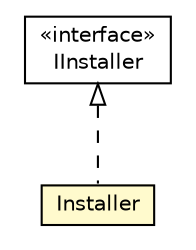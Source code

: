#!/usr/local/bin/dot
#
# Class diagram 
# Generated by UMLGraph version R5_6-24-gf6e263 (http://www.umlgraph.org/)
#

digraph G {
	edge [fontname="Helvetica",fontsize=10,labelfontname="Helvetica",labelfontsize=10];
	node [fontname="Helvetica",fontsize=10,shape=plaintext];
	nodesep=0.25;
	ranksep=0.5;
	// org.universAAL.tools.ucc.api.IInstaller
	c4779023 [label=<<table title="org.universAAL.tools.ucc.api.IInstaller" border="0" cellborder="1" cellspacing="0" cellpadding="2" port="p" href="../IInstaller.html">
		<tr><td><table border="0" cellspacing="0" cellpadding="1">
<tr><td align="center" balign="center"> &#171;interface&#187; </td></tr>
<tr><td align="center" balign="center"> IInstaller </td></tr>
		</table></td></tr>
		</table>>, URL="../IInstaller.html", fontname="Helvetica", fontcolor="black", fontsize=10.0];
	// org.universAAL.tools.ucc.api.impl.Installer
	c4779025 [label=<<table title="org.universAAL.tools.ucc.api.impl.Installer" border="0" cellborder="1" cellspacing="0" cellpadding="2" port="p" bgcolor="lemonChiffon" href="./Installer.html">
		<tr><td><table border="0" cellspacing="0" cellpadding="1">
<tr><td align="center" balign="center"> Installer </td></tr>
		</table></td></tr>
		</table>>, URL="./Installer.html", fontname="Helvetica", fontcolor="black", fontsize=10.0];
	//org.universAAL.tools.ucc.api.impl.Installer implements org.universAAL.tools.ucc.api.IInstaller
	c4779023:p -> c4779025:p [dir=back,arrowtail=empty,style=dashed];
}

